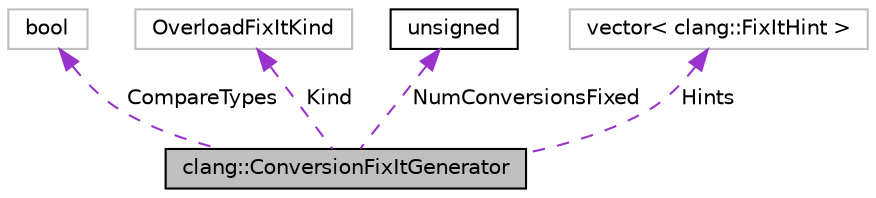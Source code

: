 digraph "clang::ConversionFixItGenerator"
{
 // LATEX_PDF_SIZE
  bgcolor="transparent";
  edge [fontname="Helvetica",fontsize="10",labelfontname="Helvetica",labelfontsize="10"];
  node [fontname="Helvetica",fontsize="10",shape=record];
  Node1 [label="clang::ConversionFixItGenerator",height=0.2,width=0.4,color="black", fillcolor="grey75", style="filled", fontcolor="black",tooltip="The class facilities generation and storage of conversion FixIts."];
  Node2 -> Node1 [dir="back",color="darkorchid3",fontsize="10",style="dashed",label=" CompareTypes" ,fontname="Helvetica"];
  Node2 [label="bool",height=0.2,width=0.4,color="grey75",tooltip=" "];
  Node3 -> Node1 [dir="back",color="darkorchid3",fontsize="10",style="dashed",label=" Kind" ,fontname="Helvetica"];
  Node3 [label="OverloadFixItKind",height=0.2,width=0.4,color="grey75",tooltip=" "];
  Node4 -> Node1 [dir="back",color="darkorchid3",fontsize="10",style="dashed",label=" NumConversionsFixed" ,fontname="Helvetica"];
  Node4 [label="unsigned",height=0.2,width=0.4,color="black",URL="$classunsigned.html",tooltip=" "];
  Node5 -> Node1 [dir="back",color="darkorchid3",fontsize="10",style="dashed",label=" Hints" ,fontname="Helvetica"];
  Node5 [label="vector\< clang::FixItHint \>",height=0.2,width=0.4,color="grey75",tooltip=" "];
}
